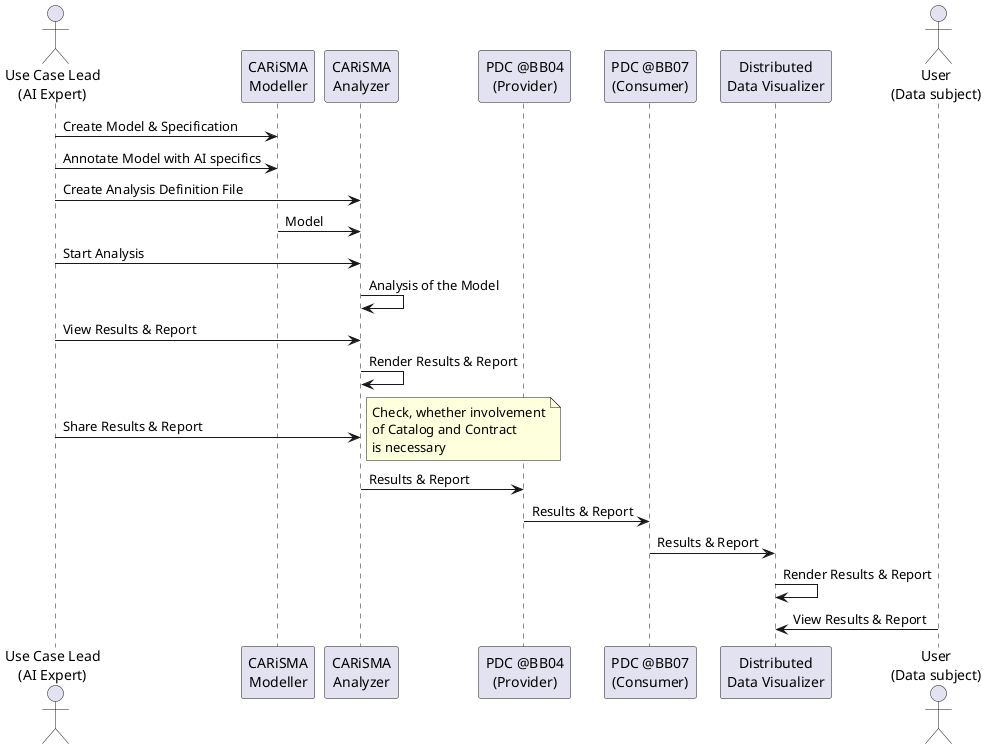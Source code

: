 @startuml

actor "Use Case Lead\n(AI Expert)" as a
participant "CARiSMA\nModeller" as cm
participant "CARiSMA\nAnalyzer" as ca
participant "PDC @BB04\n(Provider)" as pdc1
participant "PDC @BB07\n(Consumer)" as pdc2
participant "Distributed\nData Visualizer" as v
actor "User\n(Data subject)" as u


a -> cm : Create Model & Specification
a -> cm : Annotate Model with AI specifics
a -> ca : Create Analysis Definition File
cm -> ca : Model
a -> ca : Start Analysis
ca -> ca : Analysis of the Model
a -> ca : View Results & Report
ca -> ca : Render Results & Report
a -> ca : Share Results & Report
note right
	Check, whether involvement
	of Catalog and Contract
	is necessary
end note
ca -> pdc1 : Results & Report
pdc1 -> pdc2 : Results & Report
pdc2 -> v : Results & Report
v -> v : Render Results & Report
v <- u : View Results & Report
@enduml
